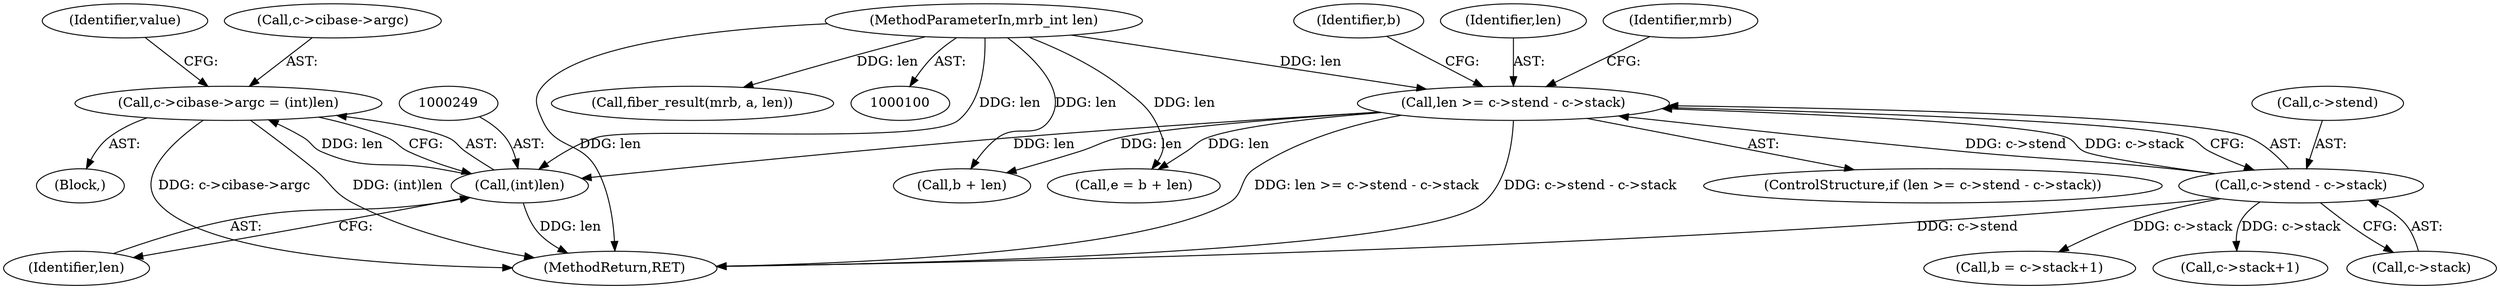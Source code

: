 digraph "0_mruby_778500563a9f7ceba996937dc886bd8cde29b42b@pointer" {
"1000242" [label="(Call,c->cibase->argc = (int)len)"];
"1000248" [label="(Call,(int)len)"];
"1000103" [label="(MethodParameterIn,mrb_int len)"];
"1000204" [label="(Call,len >= c->stend - c->stack)"];
"1000206" [label="(Call,c->stend - c->stack)"];
"1000204" [label="(Call,len >= c->stend - c->stack)"];
"1000225" [label="(Call,e = b + len)"];
"1000227" [label="(Call,b + len)"];
"1000210" [label="(Call,c->stack)"];
"1000273" [label="(Call,fiber_result(mrb, a, len))"];
"1000203" [label="(ControlStructure,if (len >= c->stend - c->stack))"];
"1000219" [label="(Identifier,b)"];
"1000218" [label="(Call,b = c->stack+1)"];
"1000316" [label="(MethodReturn,RET)"];
"1000220" [label="(Call,c->stack+1)"];
"1000250" [label="(Identifier,len)"];
"1000200" [label="(Block,)"];
"1000248" [label="(Call,(int)len)"];
"1000207" [label="(Call,c->stend)"];
"1000205" [label="(Identifier,len)"];
"1000103" [label="(MethodParameterIn,mrb_int len)"];
"1000252" [label="(Identifier,value)"];
"1000242" [label="(Call,c->cibase->argc = (int)len)"];
"1000206" [label="(Call,c->stend - c->stack)"];
"1000243" [label="(Call,c->cibase->argc)"];
"1000215" [label="(Identifier,mrb)"];
"1000242" -> "1000200"  [label="AST: "];
"1000242" -> "1000248"  [label="CFG: "];
"1000243" -> "1000242"  [label="AST: "];
"1000248" -> "1000242"  [label="AST: "];
"1000252" -> "1000242"  [label="CFG: "];
"1000242" -> "1000316"  [label="DDG: (int)len"];
"1000242" -> "1000316"  [label="DDG: c->cibase->argc"];
"1000248" -> "1000242"  [label="DDG: len"];
"1000248" -> "1000250"  [label="CFG: "];
"1000249" -> "1000248"  [label="AST: "];
"1000250" -> "1000248"  [label="AST: "];
"1000248" -> "1000316"  [label="DDG: len"];
"1000103" -> "1000248"  [label="DDG: len"];
"1000204" -> "1000248"  [label="DDG: len"];
"1000103" -> "1000100"  [label="AST: "];
"1000103" -> "1000316"  [label="DDG: len"];
"1000103" -> "1000204"  [label="DDG: len"];
"1000103" -> "1000225"  [label="DDG: len"];
"1000103" -> "1000227"  [label="DDG: len"];
"1000103" -> "1000273"  [label="DDG: len"];
"1000204" -> "1000203"  [label="AST: "];
"1000204" -> "1000206"  [label="CFG: "];
"1000205" -> "1000204"  [label="AST: "];
"1000206" -> "1000204"  [label="AST: "];
"1000215" -> "1000204"  [label="CFG: "];
"1000219" -> "1000204"  [label="CFG: "];
"1000204" -> "1000316"  [label="DDG: c->stend - c->stack"];
"1000204" -> "1000316"  [label="DDG: len >= c->stend - c->stack"];
"1000206" -> "1000204"  [label="DDG: c->stend"];
"1000206" -> "1000204"  [label="DDG: c->stack"];
"1000204" -> "1000225"  [label="DDG: len"];
"1000204" -> "1000227"  [label="DDG: len"];
"1000206" -> "1000210"  [label="CFG: "];
"1000207" -> "1000206"  [label="AST: "];
"1000210" -> "1000206"  [label="AST: "];
"1000206" -> "1000316"  [label="DDG: c->stend"];
"1000206" -> "1000218"  [label="DDG: c->stack"];
"1000206" -> "1000220"  [label="DDG: c->stack"];
}
